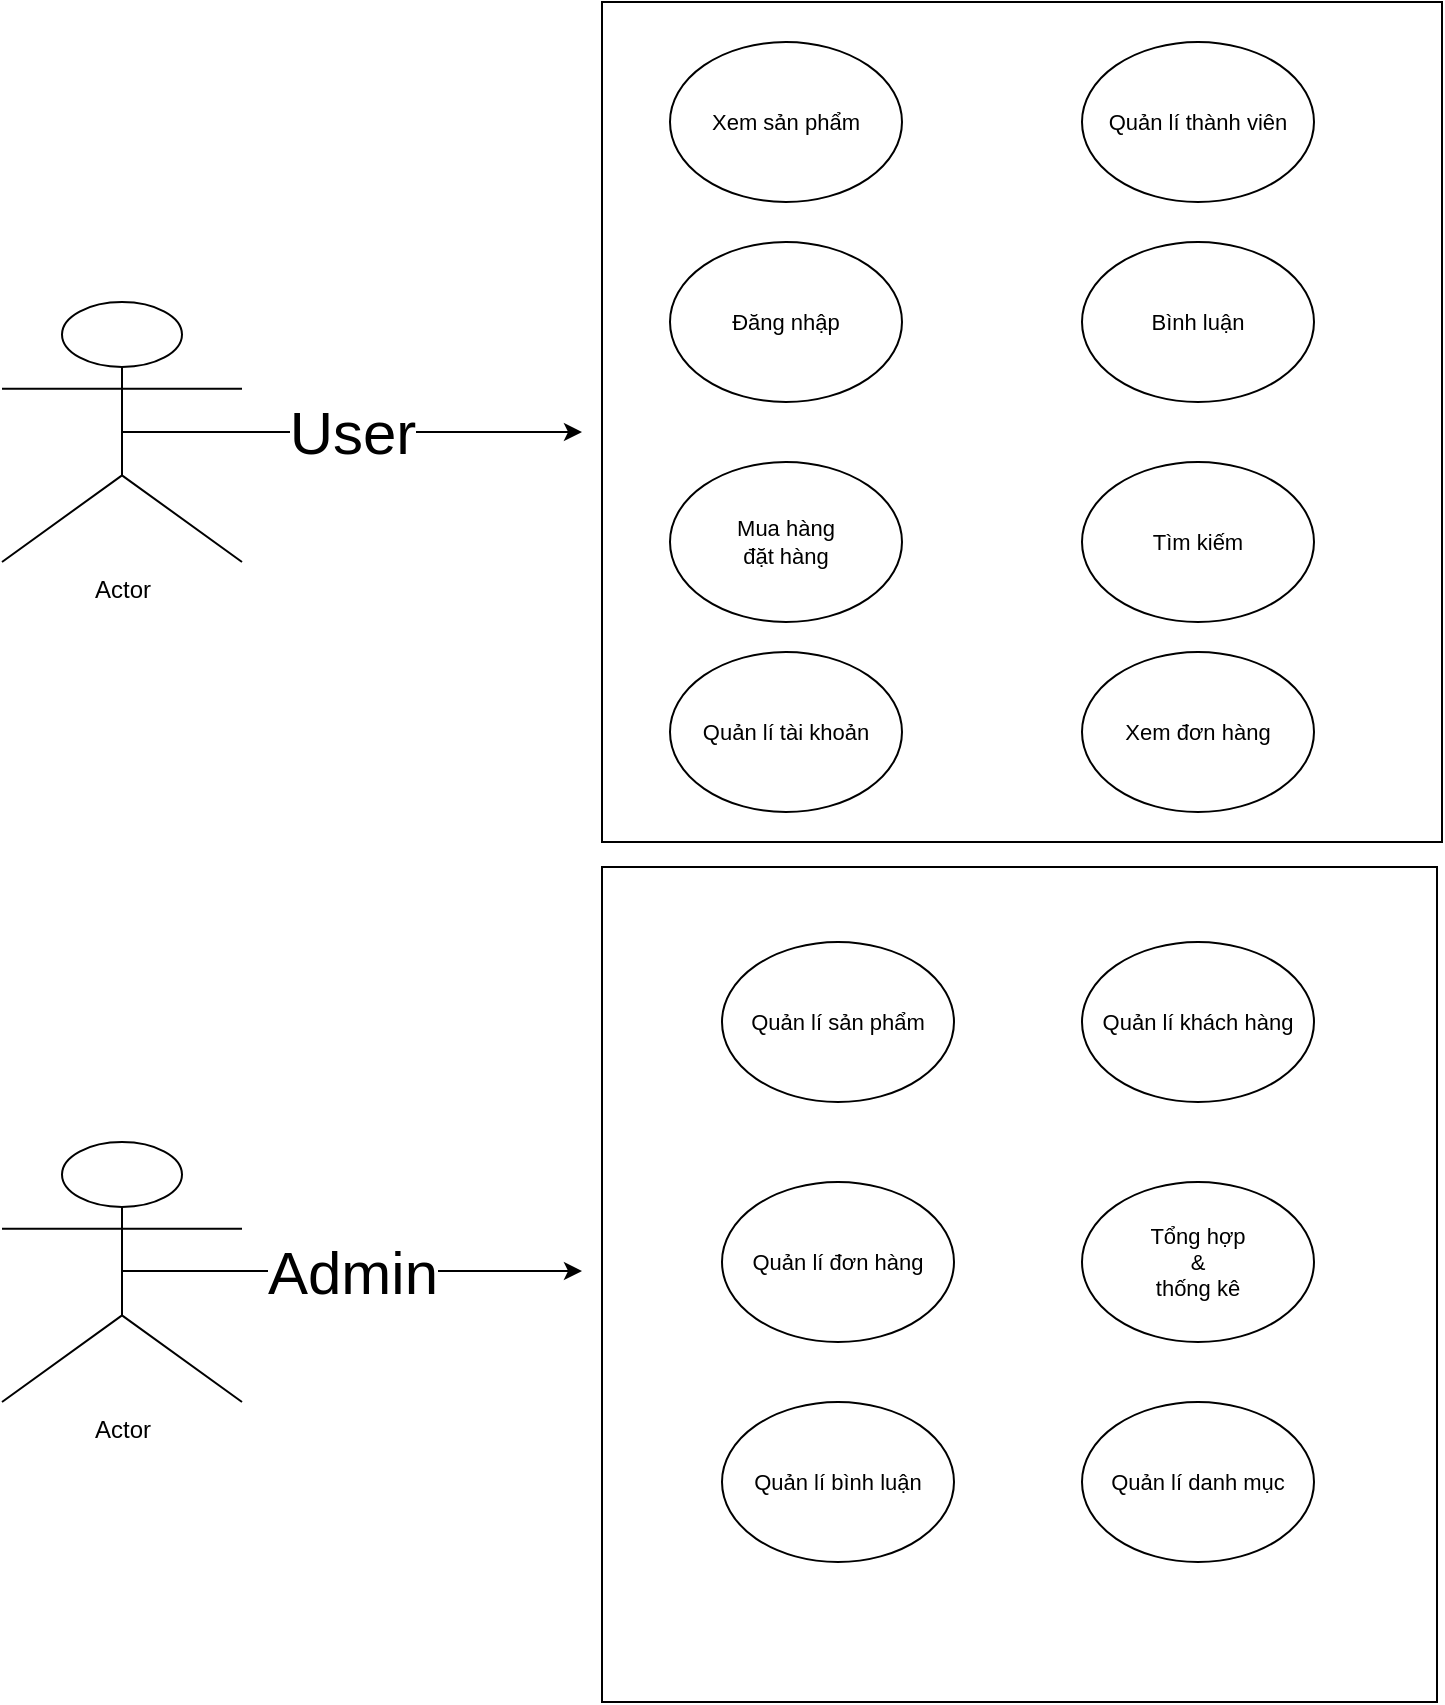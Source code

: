 <mxfile version="15.6.8" type="github">
  <diagram id="H-Ord4rba0F-fNfGX44D" name="Page-1">
    <mxGraphModel dx="1198" dy="1854" grid="1" gridSize="10" guides="1" tooltips="1" connect="1" arrows="1" fold="1" page="1" pageScale="1" pageWidth="827" pageHeight="1169" math="0" shadow="0">
      <root>
        <mxCell id="0" />
        <mxCell id="1" parent="0" />
        <mxCell id="UzIOLIy6Jtm6oaDfCtiL-1" value="Actor" style="shape=umlActor;verticalLabelPosition=bottom;verticalAlign=top;html=1;outlineConnect=0;" vertex="1" parent="1">
          <mxGeometry x="80" y="60" width="120" height="130" as="geometry" />
        </mxCell>
        <mxCell id="UzIOLIy6Jtm6oaDfCtiL-2" value="Actor" style="shape=umlActor;verticalLabelPosition=bottom;verticalAlign=top;html=1;outlineConnect=0;" vertex="1" parent="1">
          <mxGeometry x="80" y="480" width="120" height="130" as="geometry" />
        </mxCell>
        <mxCell id="UzIOLIy6Jtm6oaDfCtiL-3" value="User" style="endArrow=classic;html=1;rounded=0;exitX=0.5;exitY=0.5;exitDx=0;exitDy=0;exitPerimeter=0;fontSize=30;" edge="1" parent="1" source="UzIOLIy6Jtm6oaDfCtiL-1">
          <mxGeometry width="50" height="50" relative="1" as="geometry">
            <mxPoint x="390" y="330" as="sourcePoint" />
            <mxPoint x="370" y="125" as="targetPoint" />
          </mxGeometry>
        </mxCell>
        <mxCell id="UzIOLIy6Jtm6oaDfCtiL-4" value="Admin" style="endArrow=classic;html=1;rounded=0;exitX=0.5;exitY=0.5;exitDx=0;exitDy=0;exitPerimeter=0;fontSize=30;" edge="1" parent="1">
          <mxGeometry width="50" height="50" relative="1" as="geometry">
            <mxPoint x="140" y="544.5" as="sourcePoint" />
            <mxPoint x="370" y="544.5" as="targetPoint" />
          </mxGeometry>
        </mxCell>
        <mxCell id="UzIOLIy6Jtm6oaDfCtiL-5" value="" style="whiteSpace=wrap;html=1;aspect=fixed;" vertex="1" parent="1">
          <mxGeometry x="380" y="-90" width="420" height="420" as="geometry" />
        </mxCell>
        <mxCell id="UzIOLIy6Jtm6oaDfCtiL-7" value="" style="whiteSpace=wrap;html=1;aspect=fixed;" vertex="1" parent="1">
          <mxGeometry x="380" y="342.5" width="417.5" height="417.5" as="geometry" />
        </mxCell>
        <mxCell id="UzIOLIy6Jtm6oaDfCtiL-8" value="&lt;font style=&quot;font-size: 11px;&quot;&gt;Xem sản phẩm&lt;/font&gt;" style="ellipse;whiteSpace=wrap;html=1;fontSize=11;" vertex="1" parent="1">
          <mxGeometry x="414" y="-70" width="116" height="80" as="geometry" />
        </mxCell>
        <mxCell id="UzIOLIy6Jtm6oaDfCtiL-9" value="&lt;font style=&quot;font-size: 11px&quot;&gt;Quản lí thành viên&lt;/font&gt;" style="ellipse;whiteSpace=wrap;html=1;fontSize=11;" vertex="1" parent="1">
          <mxGeometry x="620" y="-70" width="116" height="80" as="geometry" />
        </mxCell>
        <mxCell id="UzIOLIy6Jtm6oaDfCtiL-10" value="Đăng nhập" style="ellipse;whiteSpace=wrap;html=1;fontSize=11;" vertex="1" parent="1">
          <mxGeometry x="414" y="30" width="116" height="80" as="geometry" />
        </mxCell>
        <mxCell id="UzIOLIy6Jtm6oaDfCtiL-11" value="&lt;font style=&quot;font-size: 11px&quot;&gt;Mua hàng&lt;br&gt;đặt hàng&lt;br&gt;&lt;/font&gt;" style="ellipse;whiteSpace=wrap;html=1;fontSize=11;" vertex="1" parent="1">
          <mxGeometry x="414" y="140" width="116" height="80" as="geometry" />
        </mxCell>
        <mxCell id="UzIOLIy6Jtm6oaDfCtiL-12" value="&lt;font style=&quot;font-size: 11px&quot;&gt;Quản lí tài khoản&lt;/font&gt;" style="ellipse;whiteSpace=wrap;html=1;fontSize=11;" vertex="1" parent="1">
          <mxGeometry x="414" y="235" width="116" height="80" as="geometry" />
        </mxCell>
        <mxCell id="UzIOLIy6Jtm6oaDfCtiL-13" value="Bình luận" style="ellipse;whiteSpace=wrap;html=1;fontSize=11;" vertex="1" parent="1">
          <mxGeometry x="620" y="30" width="116" height="80" as="geometry" />
        </mxCell>
        <mxCell id="UzIOLIy6Jtm6oaDfCtiL-14" value="&lt;font style=&quot;font-size: 11px&quot;&gt;Tìm kiếm&lt;/font&gt;" style="ellipse;whiteSpace=wrap;html=1;fontSize=11;" vertex="1" parent="1">
          <mxGeometry x="620" y="140" width="116" height="80" as="geometry" />
        </mxCell>
        <mxCell id="UzIOLIy6Jtm6oaDfCtiL-15" value="&lt;font style=&quot;font-size: 11px&quot;&gt;Xem đơn hàng&lt;/font&gt;" style="ellipse;whiteSpace=wrap;html=1;fontSize=11;" vertex="1" parent="1">
          <mxGeometry x="620" y="235" width="116" height="80" as="geometry" />
        </mxCell>
        <mxCell id="UzIOLIy6Jtm6oaDfCtiL-16" value="&lt;font style=&quot;font-size: 11px&quot;&gt;Quản lí sản phẩm&lt;/font&gt;" style="ellipse;whiteSpace=wrap;html=1;fontSize=11;" vertex="1" parent="1">
          <mxGeometry x="440" y="380" width="116" height="80" as="geometry" />
        </mxCell>
        <mxCell id="UzIOLIy6Jtm6oaDfCtiL-17" value="&lt;font style=&quot;font-size: 11px&quot;&gt;Quản lí đơn hàng&lt;/font&gt;" style="ellipse;whiteSpace=wrap;html=1;fontSize=11;" vertex="1" parent="1">
          <mxGeometry x="440" y="500" width="116" height="80" as="geometry" />
        </mxCell>
        <mxCell id="UzIOLIy6Jtm6oaDfCtiL-18" value="&lt;font style=&quot;font-size: 11px&quot;&gt;Quản lí bình luận&lt;/font&gt;" style="ellipse;whiteSpace=wrap;html=1;fontSize=11;" vertex="1" parent="1">
          <mxGeometry x="440" y="610" width="116" height="80" as="geometry" />
        </mxCell>
        <mxCell id="UzIOLIy6Jtm6oaDfCtiL-19" value="&lt;font style=&quot;font-size: 11px&quot;&gt;Quản lí khách hàng&lt;/font&gt;" style="ellipse;whiteSpace=wrap;html=1;fontSize=11;" vertex="1" parent="1">
          <mxGeometry x="620" y="380" width="116" height="80" as="geometry" />
        </mxCell>
        <mxCell id="UzIOLIy6Jtm6oaDfCtiL-20" value="&lt;font style=&quot;font-size: 11px&quot;&gt;Tổng hợp&lt;br&gt;&amp;amp;&lt;br&gt;thống kê&lt;br&gt;&lt;/font&gt;" style="ellipse;whiteSpace=wrap;html=1;fontSize=11;" vertex="1" parent="1">
          <mxGeometry x="620" y="500" width="116" height="80" as="geometry" />
        </mxCell>
        <mxCell id="UzIOLIy6Jtm6oaDfCtiL-21" value="&lt;font style=&quot;font-size: 11px&quot;&gt;Quản lí danh mục&lt;/font&gt;" style="ellipse;whiteSpace=wrap;html=1;fontSize=11;" vertex="1" parent="1">
          <mxGeometry x="620" y="610" width="116" height="80" as="geometry" />
        </mxCell>
      </root>
    </mxGraphModel>
  </diagram>
</mxfile>
